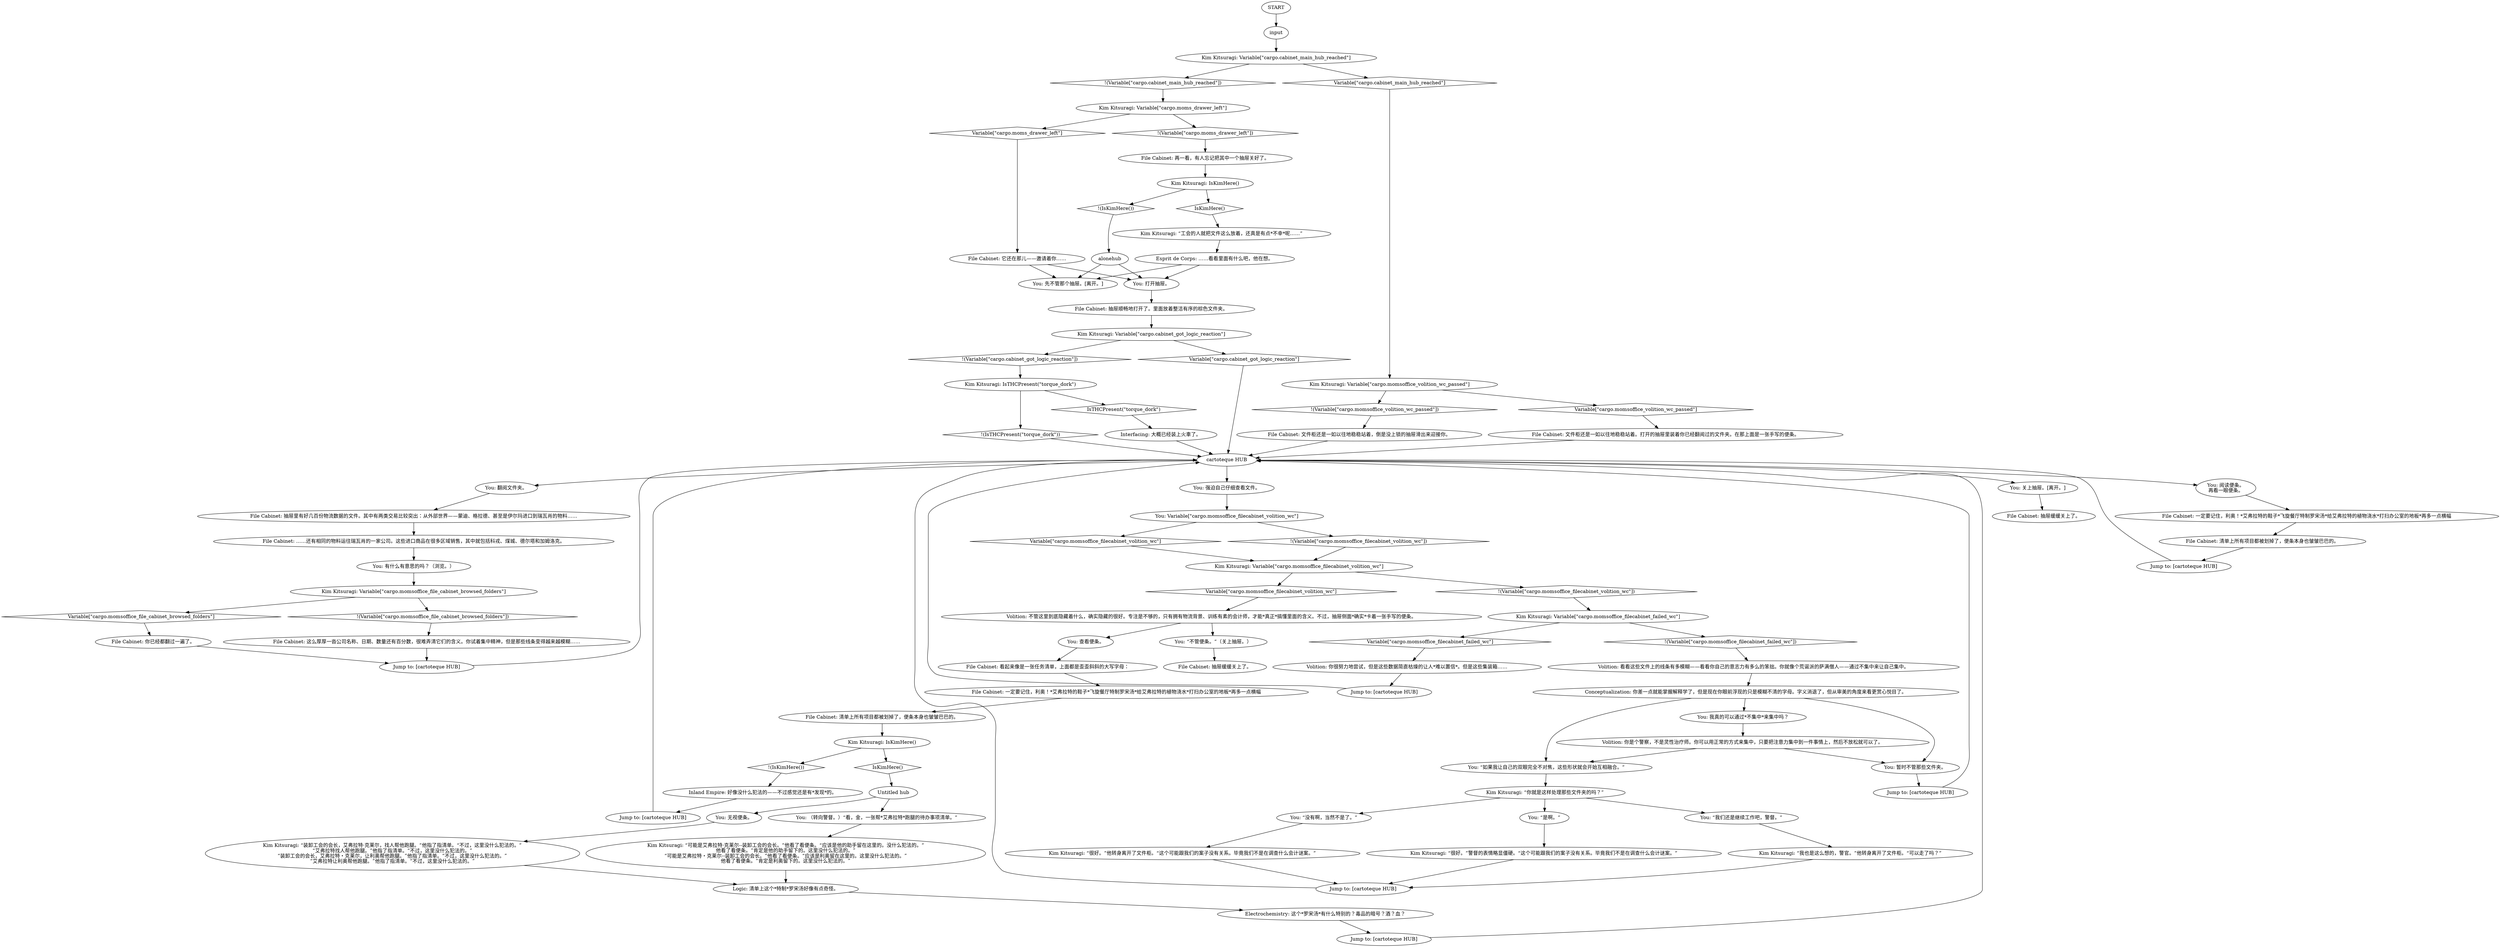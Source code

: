 # OFFICE / FILE CABINET
# THE FILE CABINET DIALOGUE
# ==================================================
digraph G {
	  0 [label="START"];
	  1 [label="input"];
	  2 [label="File Cabinet: 它还在那儿——邀请着你……"];
	  3 [label="You: “是啊。”"];
	  4 [label="Kim Kitsuragi: Variable[\"cargo.momsoffice_filecabinet_failed_wc\"]"];
	  5 [label="Variable[\"cargo.momsoffice_filecabinet_failed_wc\"]", shape=diamond];
	  6 [label="!(Variable[\"cargo.momsoffice_filecabinet_failed_wc\"])", shape=diamond];
	  7 [label="Kim Kitsuragi: Variable[\"cargo.momsoffice_volition_wc_passed\"]"];
	  8 [label="Variable[\"cargo.momsoffice_volition_wc_passed\"]", shape=diamond];
	  9 [label="!(Variable[\"cargo.momsoffice_volition_wc_passed\"])", shape=diamond];
	  10 [label="Kim Kitsuragi: IsKimHere()"];
	  11 [label="IsKimHere()", shape=diamond];
	  12 [label="!(IsKimHere())", shape=diamond];
	  13 [label="Volition: 不管这里到底隐藏着什么，确实隐藏的很好。专注是不够的，只有拥有物流背景、训练有素的会计师，才能*真正*搞懂里面的含义。不过，抽屉侧面*确实*卡着一张手写的便条。"];
	  14 [label="Kim Kitsuragi: “很好。”他转身离开了文件柜。“这个可能跟我们的案子没有关系。毕竟我们不是在调查什么会计谜案。”"];
	  15 [label="You: 关上抽屉。[离开。]"];
	  16 [label="File Cabinet: 这么厚厚一沓公司名称、日期、数量还有百分数，很难弄清它们的含义。你试着集中精神，但是那些线条变得越来越模糊……"];
	  17 [label="You: 暂时不管那些文件夹。"];
	  18 [label="File Cabinet: 看起来像是一张任务清单，上面都是歪歪斜斜的大写字母："];
	  19 [label="You: 打开抽屉。"];
	  20 [label="alonehub"];
	  21 [label="Interfacing: 大概已经装上火車了。"];
	  22 [label="Kim Kitsuragi: Variable[\"cargo.cabinet_got_logic_reaction\"]"];
	  23 [label="Variable[\"cargo.cabinet_got_logic_reaction\"]", shape=diamond];
	  24 [label="!(Variable[\"cargo.cabinet_got_logic_reaction\"])", shape=diamond];
	  25 [label="You: 翻阅文件夹。"];
	  26 [label="Volition: 你很努力地尝试，但是这些数据简直枯燥的让人*难以置信*。但是这些集装箱……"];
	  27 [label="You: 阅读便条。\n再看一眼便条。"];
	  28 [label="File Cabinet: 一定要记住，利奥！*艾弗拉特的鞋子*飞旋餐厅特制罗宋汤*给艾弗拉特的植物浇水*打扫办公室的地板*再多一点横幅"];
	  30 [label="File Cabinet: ……还有相同的物料运往瑞瓦肖的一家公司。这些进口商品在很多区域销售，其中就包括科戎、煤城、德尔塔和加姆洛克。"];
	  31 [label="Electrochemistry: 这个*罗宋汤*有什么特别的？毒品的暗号？酒？血？"];
	  32 [label="Untitled hub"];
	  33 [label="Kim Kitsuragi: “装卸工会的会长，艾弗拉特·克莱尔，找人帮他跑腿。”他指了指清单。“不过，这里没什么犯法的。”\n“艾弗拉特找人帮他跑腿。”他指了指清单。“不过，这里没什么犯法的。”\n“装卸工会的会长，艾弗拉特・克莱尔，让利奥帮他跑腿。”他指了指清单。“不过，这里没什么犯法的。”\n“艾弗拉特让利奥帮他跑腿。”他指了指清单。“不过，这里没什么犯法的。”"];
	  34 [label="Jump to: [cartoteque HUB]"];
	  35 [label="You: “如果我让自己的双眼完全不对焦，这些形状就会开始互相融合。”"];
	  36 [label="Kim Kitsuragi: “很好。”警督的表情略显僵硬。“这个可能跟我们的案子没有关系。毕竟我们不是在调查什么会计谜案。”"];
	  37 [label="Logic: 清单上这个*特制*罗宋汤好像有点奇怪。"];
	  38 [label="You: 有什么有意思的吗？（浏览。）"];
	  39 [label="Jump to: [cartoteque HUB]"];
	  40 [label="cartoteque HUB"];
	  41 [label="You: “没有啊，当然不是了。”"];
	  42 [label="File Cabinet: 抽屉缓缓关上了。"];
	  43 [label="Kim Kitsuragi: IsTHCPresent(\"torque_dork\")"];
	  44 [label="IsTHCPresent(\"torque_dork\")", shape=diamond];
	  45 [label="!(IsTHCPresent(\"torque_dork\"))", shape=diamond];
	  46 [label="Kim Kitsuragi: “可能是艾弗拉特·克莱尔--装卸工会的会长。”他看了看便条。“应该是他的助手留在这里的。没什么犯法的。”\n他看了看便条。“肯定是他的助手留下的。这里没什么犯法的。”\n“可能是艾弗拉特・克莱尔--装卸工会的会长。”他看了看便条。“应该是利奥留在这里的。这里没什么犯法的。”\n他看了看便条。“肯定是利奥留下的。这里没什么犯法的。”"];
	  47 [label="Volition: 你是个警察，不是灵性治疗师。你可以用正常的方式来集中，只要把注意力集中到一件事情上，然后不放松就可以了。"];
	  48 [label="You: “不管便条。”（关上抽屉。）"];
	  49 [label="Jump to: [cartoteque HUB]"];
	  50 [label="File Cabinet: 再一看，有人忘记把其中一个抽屉关好了。"];
	  51 [label="Kim Kitsuragi: Variable[\"cargo.cabinet_main_hub_reached\"]"];
	  52 [label="Variable[\"cargo.cabinet_main_hub_reached\"]", shape=diamond];
	  53 [label="!(Variable[\"cargo.cabinet_main_hub_reached\"])", shape=diamond];
	  54 [label="You: 查看便条。"];
	  55 [label="Jump to: [cartoteque HUB]"];
	  56 [label="Volition: 看看这些文件上的线条有多模糊——看看你自己的意志力有多么的笨拙。你就像个荒诞派的萨满僧人——通过不集中来让自己集中。"];
	  57 [label="Kim Kitsuragi: “你就是这样处理那些文件夹的吗？”"];
	  58 [label="Kim Kitsuragi: Variable[\"cargo.momsoffice_file_cabinet_browsed_folders\"]"];
	  59 [label="Variable[\"cargo.momsoffice_file_cabinet_browsed_folders\"]", shape=diamond];
	  60 [label="!(Variable[\"cargo.momsoffice_file_cabinet_browsed_folders\"])", shape=diamond];
	  61 [label="File Cabinet: 清单上所有项目都被划掉了，便条本身也皱皱巴巴的。"];
	  62 [label="File Cabinet: 一定要记住，利奥！*艾弗拉特的鞋子*飞旋餐厅特制罗宋汤*给艾弗拉特的植物浇水*打扫办公室的地板*再多一点横幅"];
	  63 [label="You: （转向警督。）“看，金，一张帮*艾弗拉特*跑腿的待办事项清单。”"];
	  64 [label="You: 先不管那个抽屉。[离开。]"];
	  65 [label="File Cabinet: 文件柜还是一如以往地稳稳站着，倒是没上锁的抽屉滑出来迎接你。"];
	  66 [label="Esprit de Corps: ……看看里面有什么吧，他在想。"];
	  67 [label="Conceptualization: 你差一点就能掌握解释学了，但是现在你眼前浮现的只是模糊不清的字母。字义消退了，但从审美的角度来看更赏心悦目了。"];
	  68 [label="File Cabinet: 清单上所有项目都被划掉了，便条本身也皱皱巴巴的。"];
	  69 [label="Kim Kitsuragi: IsKimHere()"];
	  70 [label="IsKimHere()", shape=diamond];
	  71 [label="!(IsKimHere())", shape=diamond];
	  72 [label="File Cabinet: 抽屉缓缓关上了。"];
	  73 [label="Kim Kitsuragi: “工会的人就把文件这么放着，还真是有点*不幸*呢……”"];
	  74 [label="File Cabinet: 抽屉里有好几百份物流数据的文件。其中有两类交易比较突出：从外部世界——蒙迪、格拉德、甚至是伊尔玛进口到瑞瓦肖的物料……"];
	  75 [label="You: 强迫自己仔细查看文件。"];
	  76 [label="You: Variable[\"cargo.momsoffice_filecabinet_volition_wc\"]"];
	  77 [label="Variable[\"cargo.momsoffice_filecabinet_volition_wc\"]", shape=diamond];
	  78 [label="!(Variable[\"cargo.momsoffice_filecabinet_volition_wc\"])", shape=diamond];
	  79 [label="Kim Kitsuragi: Variable[\"cargo.moms_drawer_left\"]"];
	  80 [label="Variable[\"cargo.moms_drawer_left\"]", shape=diamond];
	  81 [label="!(Variable[\"cargo.moms_drawer_left\"])", shape=diamond];
	  82 [label="Kim Kitsuragi: Variable[\"cargo.momsoffice_filecabinet_volition_wc\"]"];
	  83 [label="Variable[\"cargo.momsoffice_filecabinet_volition_wc\"]", shape=diamond];
	  84 [label="!(Variable[\"cargo.momsoffice_filecabinet_volition_wc\"])", shape=diamond];
	  85 [label="Kim Kitsuragi: “我也是这么想的，警官。”他转身离开了文件柜。“可以走了吗？”"];
	  86 [label="You: 无视便条。"];
	  87 [label="File Cabinet: 抽屉顺畅地打开了。里面放着整洁有序的棕色文件夹。"];
	  88 [label="File Cabinet: 你已经都翻过一遍了。"];
	  89 [label="Inland Empire: 好像没什么犯法的——不过感觉还是有*发现*的。"];
	  90 [label="You: “我们还是继续工作吧，警督。”"];
	  91 [label="Jump to: [cartoteque HUB]"];
	  92 [label="File Cabinet: 文件柜还是一如以往地稳稳站着。打开的抽屉里装着你已经翻阅过的文件夹。在那上面是一张手写的便条。"];
	  93 [label="You: 我真的可以通过*不集中*来集中吗？"];
	  94 [label="Jump to: [cartoteque HUB]"];
	  95 [label="Jump to: [cartoteque HUB]"];
	  0 -> 1
	  1 -> 51
	  2 -> 64
	  2 -> 19
	  3 -> 36
	  4 -> 5
	  4 -> 6
	  5 -> 26
	  6 -> 56
	  7 -> 8
	  7 -> 9
	  8 -> 92
	  9 -> 65
	  10 -> 11
	  10 -> 12
	  11 -> 73
	  12 -> 20
	  13 -> 48
	  13 -> 54
	  14 -> 95
	  15 -> 72
	  16 -> 34
	  17 -> 94
	  18 -> 28
	  19 -> 87
	  20 -> 64
	  20 -> 19
	  21 -> 40
	  22 -> 24
	  22 -> 23
	  23 -> 40
	  24 -> 43
	  25 -> 74
	  26 -> 91
	  27 -> 62
	  28 -> 68
	  30 -> 38
	  31 -> 49
	  32 -> 86
	  32 -> 63
	  33 -> 37
	  34 -> 40
	  35 -> 57
	  36 -> 95
	  37 -> 31
	  38 -> 58
	  39 -> 40
	  40 -> 25
	  40 -> 75
	  40 -> 27
	  40 -> 15
	  41 -> 14
	  43 -> 44
	  43 -> 45
	  44 -> 21
	  45 -> 40
	  46 -> 37
	  47 -> 17
	  47 -> 35
	  48 -> 42
	  49 -> 40
	  50 -> 10
	  51 -> 52
	  51 -> 53
	  52 -> 7
	  53 -> 79
	  54 -> 18
	  55 -> 40
	  56 -> 67
	  57 -> 41
	  57 -> 90
	  57 -> 3
	  58 -> 59
	  58 -> 60
	  59 -> 88
	  60 -> 16
	  61 -> 55
	  62 -> 61
	  63 -> 46
	  65 -> 40
	  66 -> 64
	  66 -> 19
	  67 -> 17
	  67 -> 35
	  67 -> 93
	  68 -> 69
	  69 -> 70
	  69 -> 71
	  70 -> 32
	  71 -> 89
	  73 -> 66
	  74 -> 30
	  75 -> 76
	  76 -> 77
	  76 -> 78
	  77 -> 82
	  78 -> 82
	  79 -> 80
	  79 -> 81
	  80 -> 2
	  81 -> 50
	  82 -> 83
	  82 -> 84
	  83 -> 13
	  84 -> 4
	  85 -> 95
	  86 -> 33
	  87 -> 22
	  88 -> 34
	  89 -> 39
	  90 -> 85
	  91 -> 40
	  92 -> 40
	  93 -> 47
	  94 -> 40
	  95 -> 40
}

